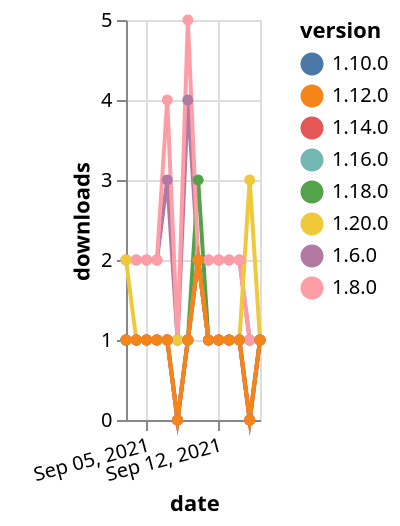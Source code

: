 {"$schema": "https://vega.github.io/schema/vega-lite/v5.json", "description": "A simple bar chart with embedded data.", "data": {"values": [{"date": "2021-09-03", "total": 2311, "delta": 2, "version": "1.6.0"}, {"date": "2021-09-04", "total": 2313, "delta": 2, "version": "1.6.0"}, {"date": "2021-09-05", "total": 2315, "delta": 2, "version": "1.6.0"}, {"date": "2021-09-06", "total": 2317, "delta": 2, "version": "1.6.0"}, {"date": "2021-09-07", "total": 2320, "delta": 3, "version": "1.6.0"}, {"date": "2021-09-08", "total": 2321, "delta": 1, "version": "1.6.0"}, {"date": "2021-09-09", "total": 2325, "delta": 4, "version": "1.6.0"}, {"date": "2021-09-10", "total": 2327, "delta": 2, "version": "1.6.0"}, {"date": "2021-09-11", "total": 2329, "delta": 2, "version": "1.6.0"}, {"date": "2021-09-12", "total": 2331, "delta": 2, "version": "1.6.0"}, {"date": "2021-09-13", "total": 2333, "delta": 2, "version": "1.6.0"}, {"date": "2021-09-14", "total": 2335, "delta": 2, "version": "1.6.0"}, {"date": "2021-09-15", "total": 2336, "delta": 1, "version": "1.6.0"}, {"date": "2021-09-16", "total": 2337, "delta": 1, "version": "1.6.0"}, {"date": "2021-09-03", "total": 177, "delta": 1, "version": "1.18.0"}, {"date": "2021-09-04", "total": 178, "delta": 1, "version": "1.18.0"}, {"date": "2021-09-05", "total": 179, "delta": 1, "version": "1.18.0"}, {"date": "2021-09-06", "total": 180, "delta": 1, "version": "1.18.0"}, {"date": "2021-09-07", "total": 181, "delta": 1, "version": "1.18.0"}, {"date": "2021-09-08", "total": 182, "delta": 1, "version": "1.18.0"}, {"date": "2021-09-09", "total": 183, "delta": 1, "version": "1.18.0"}, {"date": "2021-09-10", "total": 186, "delta": 3, "version": "1.18.0"}, {"date": "2021-09-11", "total": 187, "delta": 1, "version": "1.18.0"}, {"date": "2021-09-12", "total": 188, "delta": 1, "version": "1.18.0"}, {"date": "2021-09-13", "total": 189, "delta": 1, "version": "1.18.0"}, {"date": "2021-09-14", "total": 190, "delta": 1, "version": "1.18.0"}, {"date": "2021-09-15", "total": 191, "delta": 1, "version": "1.18.0"}, {"date": "2021-09-16", "total": 192, "delta": 1, "version": "1.18.0"}, {"date": "2021-09-03", "total": 2432, "delta": 2, "version": "1.8.0"}, {"date": "2021-09-04", "total": 2434, "delta": 2, "version": "1.8.0"}, {"date": "2021-09-05", "total": 2436, "delta": 2, "version": "1.8.0"}, {"date": "2021-09-06", "total": 2438, "delta": 2, "version": "1.8.0"}, {"date": "2021-09-07", "total": 2442, "delta": 4, "version": "1.8.0"}, {"date": "2021-09-08", "total": 2443, "delta": 1, "version": "1.8.0"}, {"date": "2021-09-09", "total": 2448, "delta": 5, "version": "1.8.0"}, {"date": "2021-09-10", "total": 2450, "delta": 2, "version": "1.8.0"}, {"date": "2021-09-11", "total": 2452, "delta": 2, "version": "1.8.0"}, {"date": "2021-09-12", "total": 2454, "delta": 2, "version": "1.8.0"}, {"date": "2021-09-13", "total": 2456, "delta": 2, "version": "1.8.0"}, {"date": "2021-09-14", "total": 2458, "delta": 2, "version": "1.8.0"}, {"date": "2021-09-15", "total": 2459, "delta": 1, "version": "1.8.0"}, {"date": "2021-09-16", "total": 2460, "delta": 1, "version": "1.8.0"}, {"date": "2021-09-03", "total": 230, "delta": 1, "version": "1.10.0"}, {"date": "2021-09-04", "total": 231, "delta": 1, "version": "1.10.0"}, {"date": "2021-09-05", "total": 232, "delta": 1, "version": "1.10.0"}, {"date": "2021-09-06", "total": 233, "delta": 1, "version": "1.10.0"}, {"date": "2021-09-07", "total": 234, "delta": 1, "version": "1.10.0"}, {"date": "2021-09-08", "total": 234, "delta": 0, "version": "1.10.0"}, {"date": "2021-09-09", "total": 235, "delta": 1, "version": "1.10.0"}, {"date": "2021-09-10", "total": 237, "delta": 2, "version": "1.10.0"}, {"date": "2021-09-11", "total": 238, "delta": 1, "version": "1.10.0"}, {"date": "2021-09-12", "total": 239, "delta": 1, "version": "1.10.0"}, {"date": "2021-09-13", "total": 240, "delta": 1, "version": "1.10.0"}, {"date": "2021-09-14", "total": 241, "delta": 1, "version": "1.10.0"}, {"date": "2021-09-15", "total": 241, "delta": 0, "version": "1.10.0"}, {"date": "2021-09-16", "total": 242, "delta": 1, "version": "1.10.0"}, {"date": "2021-09-03", "total": 122, "delta": 2, "version": "1.20.0"}, {"date": "2021-09-04", "total": 123, "delta": 1, "version": "1.20.0"}, {"date": "2021-09-05", "total": 124, "delta": 1, "version": "1.20.0"}, {"date": "2021-09-06", "total": 125, "delta": 1, "version": "1.20.0"}, {"date": "2021-09-07", "total": 126, "delta": 1, "version": "1.20.0"}, {"date": "2021-09-08", "total": 127, "delta": 1, "version": "1.20.0"}, {"date": "2021-09-09", "total": 128, "delta": 1, "version": "1.20.0"}, {"date": "2021-09-10", "total": 130, "delta": 2, "version": "1.20.0"}, {"date": "2021-09-11", "total": 131, "delta": 1, "version": "1.20.0"}, {"date": "2021-09-12", "total": 132, "delta": 1, "version": "1.20.0"}, {"date": "2021-09-13", "total": 133, "delta": 1, "version": "1.20.0"}, {"date": "2021-09-14", "total": 134, "delta": 1, "version": "1.20.0"}, {"date": "2021-09-15", "total": 137, "delta": 3, "version": "1.20.0"}, {"date": "2021-09-16", "total": 138, "delta": 1, "version": "1.20.0"}, {"date": "2021-09-03", "total": 159, "delta": 1, "version": "1.16.0"}, {"date": "2021-09-04", "total": 160, "delta": 1, "version": "1.16.0"}, {"date": "2021-09-05", "total": 161, "delta": 1, "version": "1.16.0"}, {"date": "2021-09-06", "total": 162, "delta": 1, "version": "1.16.0"}, {"date": "2021-09-07", "total": 163, "delta": 1, "version": "1.16.0"}, {"date": "2021-09-08", "total": 163, "delta": 0, "version": "1.16.0"}, {"date": "2021-09-09", "total": 164, "delta": 1, "version": "1.16.0"}, {"date": "2021-09-10", "total": 166, "delta": 2, "version": "1.16.0"}, {"date": "2021-09-11", "total": 167, "delta": 1, "version": "1.16.0"}, {"date": "2021-09-12", "total": 168, "delta": 1, "version": "1.16.0"}, {"date": "2021-09-13", "total": 169, "delta": 1, "version": "1.16.0"}, {"date": "2021-09-14", "total": 170, "delta": 1, "version": "1.16.0"}, {"date": "2021-09-15", "total": 170, "delta": 0, "version": "1.16.0"}, {"date": "2021-09-16", "total": 171, "delta": 1, "version": "1.16.0"}, {"date": "2021-09-03", "total": 178, "delta": 1, "version": "1.14.0"}, {"date": "2021-09-04", "total": 179, "delta": 1, "version": "1.14.0"}, {"date": "2021-09-05", "total": 180, "delta": 1, "version": "1.14.0"}, {"date": "2021-09-06", "total": 181, "delta": 1, "version": "1.14.0"}, {"date": "2021-09-07", "total": 182, "delta": 1, "version": "1.14.0"}, {"date": "2021-09-08", "total": 182, "delta": 0, "version": "1.14.0"}, {"date": "2021-09-09", "total": 183, "delta": 1, "version": "1.14.0"}, {"date": "2021-09-10", "total": 185, "delta": 2, "version": "1.14.0"}, {"date": "2021-09-11", "total": 186, "delta": 1, "version": "1.14.0"}, {"date": "2021-09-12", "total": 187, "delta": 1, "version": "1.14.0"}, {"date": "2021-09-13", "total": 188, "delta": 1, "version": "1.14.0"}, {"date": "2021-09-14", "total": 189, "delta": 1, "version": "1.14.0"}, {"date": "2021-09-15", "total": 189, "delta": 0, "version": "1.14.0"}, {"date": "2021-09-16", "total": 190, "delta": 1, "version": "1.14.0"}, {"date": "2021-09-03", "total": 187, "delta": 1, "version": "1.12.0"}, {"date": "2021-09-04", "total": 188, "delta": 1, "version": "1.12.0"}, {"date": "2021-09-05", "total": 189, "delta": 1, "version": "1.12.0"}, {"date": "2021-09-06", "total": 190, "delta": 1, "version": "1.12.0"}, {"date": "2021-09-07", "total": 191, "delta": 1, "version": "1.12.0"}, {"date": "2021-09-08", "total": 191, "delta": 0, "version": "1.12.0"}, {"date": "2021-09-09", "total": 192, "delta": 1, "version": "1.12.0"}, {"date": "2021-09-10", "total": 194, "delta": 2, "version": "1.12.0"}, {"date": "2021-09-11", "total": 195, "delta": 1, "version": "1.12.0"}, {"date": "2021-09-12", "total": 196, "delta": 1, "version": "1.12.0"}, {"date": "2021-09-13", "total": 197, "delta": 1, "version": "1.12.0"}, {"date": "2021-09-14", "total": 198, "delta": 1, "version": "1.12.0"}, {"date": "2021-09-15", "total": 198, "delta": 0, "version": "1.12.0"}, {"date": "2021-09-16", "total": 199, "delta": 1, "version": "1.12.0"}]}, "width": "container", "mark": {"type": "line", "point": {"filled": true}}, "encoding": {"x": {"field": "date", "type": "temporal", "timeUnit": "yearmonthdate", "title": "date", "axis": {"labelAngle": -15}}, "y": {"field": "delta", "type": "quantitative", "title": "downloads"}, "color": {"field": "version", "type": "nominal"}, "tooltip": {"field": "delta"}}}